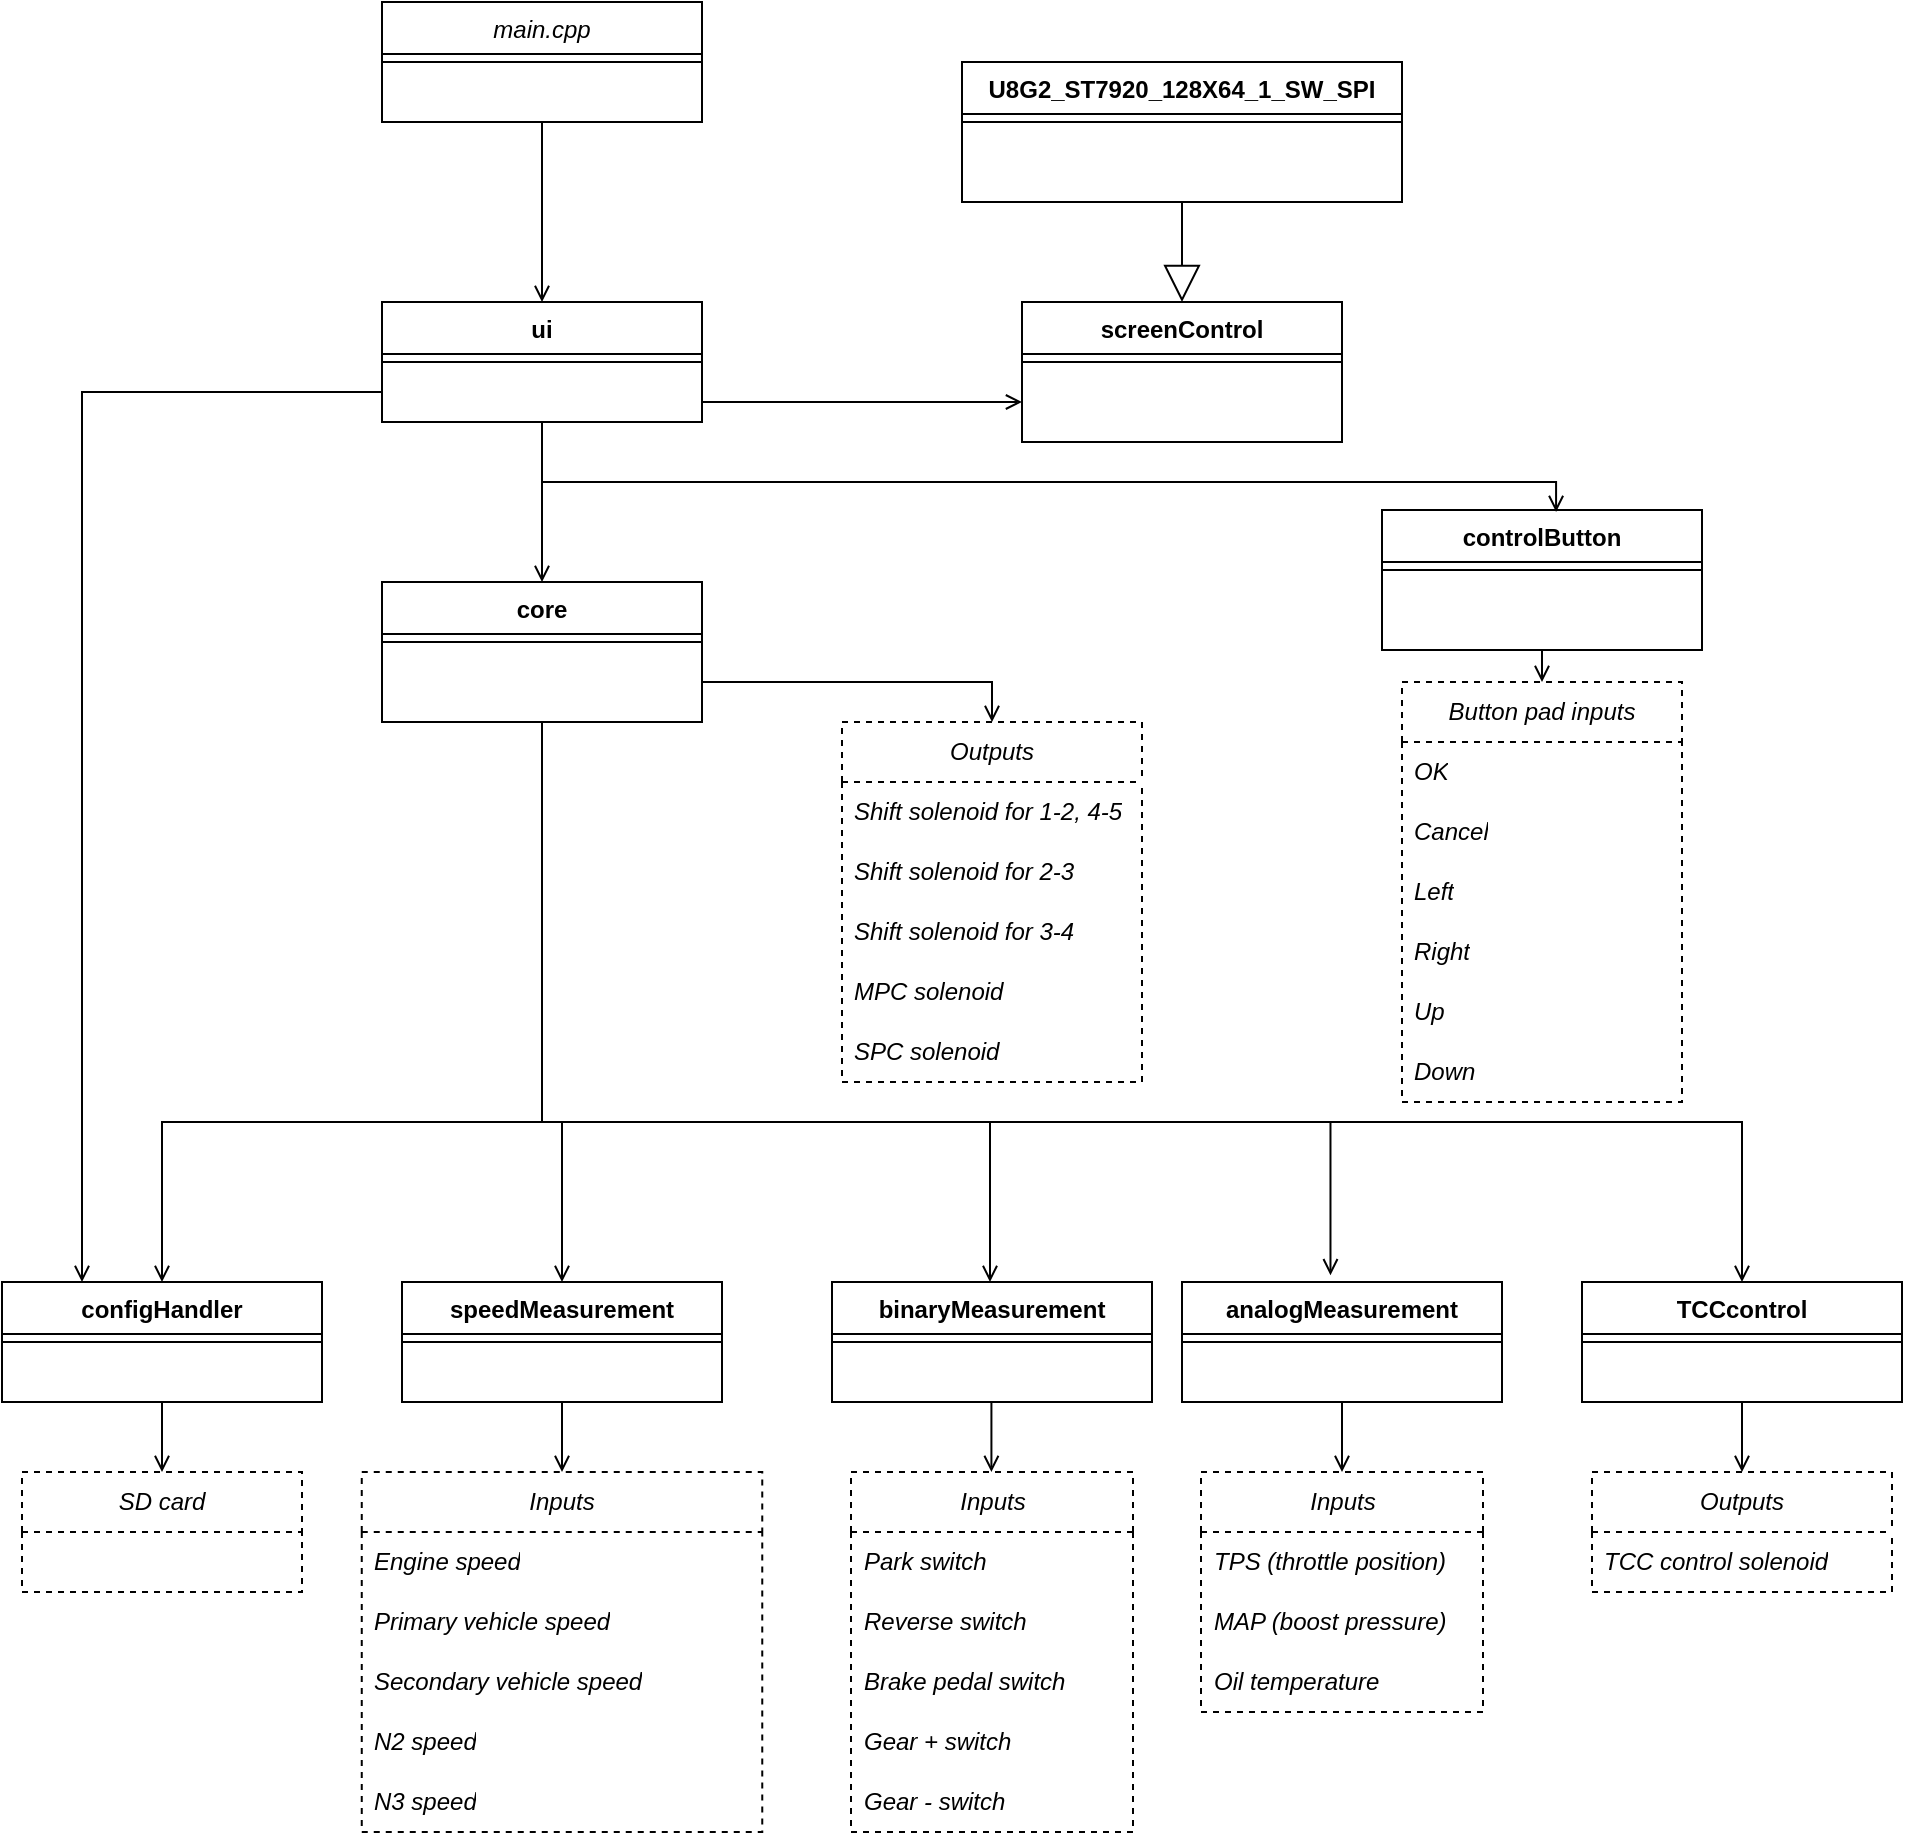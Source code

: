<mxfile version="24.2.2" type="github">
  <diagram id="C5RBs43oDa-KdzZeNtuy" name="Page-1">
    <mxGraphModel dx="1434" dy="1941" grid="1" gridSize="10" guides="1" tooltips="1" connect="1" arrows="1" fold="1" page="1" pageScale="1" pageWidth="827" pageHeight="1169" math="0" shadow="0">
      <root>
        <mxCell id="WIyWlLk6GJQsqaUBKTNV-0" />
        <mxCell id="WIyWlLk6GJQsqaUBKTNV-1" parent="WIyWlLk6GJQsqaUBKTNV-0" />
        <mxCell id="zkfFHV4jXpPFQw0GAbJ--0" value="ui" style="swimlane;fontStyle=1;align=center;verticalAlign=top;childLayout=stackLayout;horizontal=1;startSize=26;horizontalStack=0;resizeParent=1;resizeLast=0;collapsible=1;marginBottom=0;rounded=0;shadow=0;strokeWidth=1;" parent="WIyWlLk6GJQsqaUBKTNV-1" vertex="1">
          <mxGeometry x="300" y="-50" width="160" height="60" as="geometry">
            <mxRectangle x="230" y="140" width="160" height="26" as="alternateBounds" />
          </mxGeometry>
        </mxCell>
        <mxCell id="zkfFHV4jXpPFQw0GAbJ--4" value="" style="line;html=1;strokeWidth=1;align=left;verticalAlign=middle;spacingTop=-1;spacingLeft=3;spacingRight=3;rotatable=0;labelPosition=right;points=[];portConstraint=eastwest;" parent="zkfFHV4jXpPFQw0GAbJ--0" vertex="1">
          <mxGeometry y="26" width="160" height="8" as="geometry" />
        </mxCell>
        <mxCell id="zkfFHV4jXpPFQw0GAbJ--13" value="core" style="swimlane;fontStyle=1;align=center;verticalAlign=top;childLayout=stackLayout;horizontal=1;startSize=26;horizontalStack=0;resizeParent=1;resizeLast=0;collapsible=1;marginBottom=0;rounded=0;shadow=0;strokeWidth=1;" parent="WIyWlLk6GJQsqaUBKTNV-1" vertex="1">
          <mxGeometry x="300" y="90" width="160" height="70" as="geometry">
            <mxRectangle x="340" y="380" width="170" height="26" as="alternateBounds" />
          </mxGeometry>
        </mxCell>
        <mxCell id="zkfFHV4jXpPFQw0GAbJ--15" value="" style="line;html=1;strokeWidth=1;align=left;verticalAlign=middle;spacingTop=-1;spacingLeft=3;spacingRight=3;rotatable=0;labelPosition=right;points=[];portConstraint=eastwest;" parent="zkfFHV4jXpPFQw0GAbJ--13" vertex="1">
          <mxGeometry y="26" width="160" height="8" as="geometry" />
        </mxCell>
        <mxCell id="zkfFHV4jXpPFQw0GAbJ--17" value="speedMeasurement" style="swimlane;fontStyle=1;align=center;verticalAlign=top;childLayout=stackLayout;horizontal=1;startSize=26;horizontalStack=0;resizeParent=1;resizeLast=0;collapsible=1;marginBottom=0;rounded=0;shadow=0;strokeWidth=1;" parent="WIyWlLk6GJQsqaUBKTNV-1" vertex="1">
          <mxGeometry x="310" y="440" width="160" height="60" as="geometry">
            <mxRectangle x="550" y="140" width="160" height="26" as="alternateBounds" />
          </mxGeometry>
        </mxCell>
        <mxCell id="zkfFHV4jXpPFQw0GAbJ--23" value="" style="line;html=1;strokeWidth=1;align=left;verticalAlign=middle;spacingTop=-1;spacingLeft=3;spacingRight=3;rotatable=0;labelPosition=right;points=[];portConstraint=eastwest;" parent="zkfFHV4jXpPFQw0GAbJ--17" vertex="1">
          <mxGeometry y="26" width="160" height="8" as="geometry" />
        </mxCell>
        <mxCell id="zkfFHV4jXpPFQw0GAbJ--26" value="" style="endArrow=open;shadow=0;strokeWidth=1;rounded=0;endFill=1;edgeStyle=elbowEdgeStyle;elbow=vertical;exitX=0.5;exitY=1;exitDx=0;exitDy=0;entryX=0.5;entryY=0;entryDx=0;entryDy=0;" parent="WIyWlLk6GJQsqaUBKTNV-1" source="zkfFHV4jXpPFQw0GAbJ--13" target="zkfFHV4jXpPFQw0GAbJ--17" edge="1">
          <mxGeometry x="0.5" y="41" relative="1" as="geometry">
            <mxPoint x="380" y="192" as="sourcePoint" />
            <mxPoint x="540" y="192" as="targetPoint" />
            <mxPoint x="-40" y="32" as="offset" />
            <Array as="points">
              <mxPoint x="370" y="360" />
            </Array>
          </mxGeometry>
        </mxCell>
        <mxCell id="T86u-MUTqrJpgo4SrlUx-1" value="main.cpp" style="swimlane;fontStyle=2;align=center;verticalAlign=top;childLayout=stackLayout;horizontal=1;startSize=26;horizontalStack=0;resizeParent=1;resizeLast=0;collapsible=1;marginBottom=0;rounded=0;shadow=0;strokeWidth=1;" parent="WIyWlLk6GJQsqaUBKTNV-1" vertex="1">
          <mxGeometry x="300" y="-200" width="160" height="60" as="geometry">
            <mxRectangle x="230" y="140" width="160" height="26" as="alternateBounds" />
          </mxGeometry>
        </mxCell>
        <mxCell id="T86u-MUTqrJpgo4SrlUx-2" value="" style="line;html=1;strokeWidth=1;align=left;verticalAlign=middle;spacingTop=-1;spacingLeft=3;spacingRight=3;rotatable=0;labelPosition=right;points=[];portConstraint=eastwest;" parent="T86u-MUTqrJpgo4SrlUx-1" vertex="1">
          <mxGeometry y="26" width="160" height="8" as="geometry" />
        </mxCell>
        <mxCell id="T86u-MUTqrJpgo4SrlUx-3" value="configHandler" style="swimlane;fontStyle=1;align=center;verticalAlign=top;childLayout=stackLayout;horizontal=1;startSize=26;horizontalStack=0;resizeParent=1;resizeLast=0;collapsible=1;marginBottom=0;rounded=0;shadow=0;strokeWidth=1;" parent="WIyWlLk6GJQsqaUBKTNV-1" vertex="1">
          <mxGeometry x="110" y="440" width="160" height="60" as="geometry">
            <mxRectangle x="550" y="140" width="160" height="26" as="alternateBounds" />
          </mxGeometry>
        </mxCell>
        <mxCell id="T86u-MUTqrJpgo4SrlUx-4" value="" style="line;html=1;strokeWidth=1;align=left;verticalAlign=middle;spacingTop=-1;spacingLeft=3;spacingRight=3;rotatable=0;labelPosition=right;points=[];portConstraint=eastwest;" parent="T86u-MUTqrJpgo4SrlUx-3" vertex="1">
          <mxGeometry y="26" width="160" height="8" as="geometry" />
        </mxCell>
        <mxCell id="T86u-MUTqrJpgo4SrlUx-5" value="analogMeasurement" style="swimlane;fontStyle=1;align=center;verticalAlign=top;childLayout=stackLayout;horizontal=1;startSize=26;horizontalStack=0;resizeParent=1;resizeLast=0;collapsible=1;marginBottom=0;rounded=0;shadow=0;strokeWidth=1;" parent="WIyWlLk6GJQsqaUBKTNV-1" vertex="1">
          <mxGeometry x="700" y="440" width="160" height="60" as="geometry">
            <mxRectangle x="550" y="140" width="160" height="26" as="alternateBounds" />
          </mxGeometry>
        </mxCell>
        <mxCell id="T86u-MUTqrJpgo4SrlUx-6" value="" style="line;html=1;strokeWidth=1;align=left;verticalAlign=middle;spacingTop=-1;spacingLeft=3;spacingRight=3;rotatable=0;labelPosition=right;points=[];portConstraint=eastwest;" parent="T86u-MUTqrJpgo4SrlUx-5" vertex="1">
          <mxGeometry y="26" width="160" height="8" as="geometry" />
        </mxCell>
        <mxCell id="T86u-MUTqrJpgo4SrlUx-7" value="TCCcontrol" style="swimlane;fontStyle=1;align=center;verticalAlign=top;childLayout=stackLayout;horizontal=1;startSize=26;horizontalStack=0;resizeParent=1;resizeLast=0;collapsible=1;marginBottom=0;rounded=0;shadow=0;strokeWidth=1;" parent="WIyWlLk6GJQsqaUBKTNV-1" vertex="1">
          <mxGeometry x="900" y="440" width="160" height="60" as="geometry">
            <mxRectangle x="550" y="140" width="160" height="26" as="alternateBounds" />
          </mxGeometry>
        </mxCell>
        <mxCell id="T86u-MUTqrJpgo4SrlUx-8" value="" style="line;html=1;strokeWidth=1;align=left;verticalAlign=middle;spacingTop=-1;spacingLeft=3;spacingRight=3;rotatable=0;labelPosition=right;points=[];portConstraint=eastwest;" parent="T86u-MUTqrJpgo4SrlUx-7" vertex="1">
          <mxGeometry y="26" width="160" height="8" as="geometry" />
        </mxCell>
        <mxCell id="T86u-MUTqrJpgo4SrlUx-9" value="" style="endArrow=open;shadow=0;strokeWidth=1;rounded=0;endFill=1;edgeStyle=elbowEdgeStyle;elbow=vertical;exitX=0.5;exitY=1;exitDx=0;exitDy=0;entryX=0.464;entryY=-0.056;entryDx=0;entryDy=0;entryPerimeter=0;" parent="WIyWlLk6GJQsqaUBKTNV-1" source="zkfFHV4jXpPFQw0GAbJ--13" target="T86u-MUTqrJpgo4SrlUx-5" edge="1">
          <mxGeometry x="0.5" y="41" relative="1" as="geometry">
            <mxPoint x="390" y="220" as="sourcePoint" />
            <mxPoint x="250" y="320" as="targetPoint" />
            <mxPoint x="-40" y="32" as="offset" />
            <Array as="points">
              <mxPoint x="440" y="360" />
            </Array>
          </mxGeometry>
        </mxCell>
        <mxCell id="T86u-MUTqrJpgo4SrlUx-10" value="" style="endArrow=open;shadow=0;strokeWidth=1;rounded=0;endFill=1;edgeStyle=elbowEdgeStyle;elbow=vertical;exitX=0.5;exitY=1;exitDx=0;exitDy=0;entryX=0.5;entryY=0;entryDx=0;entryDy=0;" parent="WIyWlLk6GJQsqaUBKTNV-1" source="zkfFHV4jXpPFQw0GAbJ--13" target="T86u-MUTqrJpgo4SrlUx-7" edge="1">
          <mxGeometry x="0.5" y="41" relative="1" as="geometry">
            <mxPoint x="630" y="200" as="sourcePoint" />
            <mxPoint x="658" y="297" as="targetPoint" />
            <mxPoint x="-40" y="32" as="offset" />
            <Array as="points">
              <mxPoint x="530" y="360" />
            </Array>
          </mxGeometry>
        </mxCell>
        <mxCell id="T86u-MUTqrJpgo4SrlUx-13" value="" style="endArrow=open;shadow=0;strokeWidth=1;rounded=0;endFill=1;edgeStyle=elbowEdgeStyle;elbow=vertical;exitX=0.5;exitY=1;exitDx=0;exitDy=0;entryX=0.5;entryY=0;entryDx=0;entryDy=0;" parent="WIyWlLk6GJQsqaUBKTNV-1" source="zkfFHV4jXpPFQw0GAbJ--13" target="T86u-MUTqrJpgo4SrlUx-3" edge="1">
          <mxGeometry x="0.5" y="41" relative="1" as="geometry">
            <mxPoint x="200" y="210" as="sourcePoint" />
            <mxPoint x="150" y="310" as="targetPoint" />
            <mxPoint x="-40" y="32" as="offset" />
            <Array as="points">
              <mxPoint x="270" y="360" />
            </Array>
          </mxGeometry>
        </mxCell>
        <mxCell id="T86u-MUTqrJpgo4SrlUx-14" value="" style="endArrow=open;shadow=0;strokeWidth=1;rounded=0;endFill=1;edgeStyle=elbowEdgeStyle;elbow=vertical;exitX=0;exitY=0.75;exitDx=0;exitDy=0;entryX=0.25;entryY=0;entryDx=0;entryDy=0;" parent="WIyWlLk6GJQsqaUBKTNV-1" source="zkfFHV4jXpPFQw0GAbJ--0" target="T86u-MUTqrJpgo4SrlUx-3" edge="1">
          <mxGeometry x="0.5" y="41" relative="1" as="geometry">
            <mxPoint x="310" y="-10" as="sourcePoint" />
            <mxPoint x="150" y="310" as="targetPoint" />
            <mxPoint x="-40" y="32" as="offset" />
            <Array as="points">
              <mxPoint x="200" y="-5" />
            </Array>
          </mxGeometry>
        </mxCell>
        <mxCell id="T86u-MUTqrJpgo4SrlUx-15" value="controlButton" style="swimlane;fontStyle=1;align=center;verticalAlign=top;childLayout=stackLayout;horizontal=1;startSize=26;horizontalStack=0;resizeParent=1;resizeLast=0;collapsible=1;marginBottom=0;rounded=0;shadow=0;strokeWidth=1;" parent="WIyWlLk6GJQsqaUBKTNV-1" vertex="1">
          <mxGeometry x="800" y="54" width="160" height="70" as="geometry">
            <mxRectangle x="340" y="380" width="170" height="26" as="alternateBounds" />
          </mxGeometry>
        </mxCell>
        <mxCell id="T86u-MUTqrJpgo4SrlUx-16" value="" style="line;html=1;strokeWidth=1;align=left;verticalAlign=middle;spacingTop=-1;spacingLeft=3;spacingRight=3;rotatable=0;labelPosition=right;points=[];portConstraint=eastwest;" parent="T86u-MUTqrJpgo4SrlUx-15" vertex="1">
          <mxGeometry y="26" width="160" height="8" as="geometry" />
        </mxCell>
        <mxCell id="T86u-MUTqrJpgo4SrlUx-17" value="screenControl" style="swimlane;fontStyle=1;align=center;verticalAlign=top;childLayout=stackLayout;horizontal=1;startSize=26;horizontalStack=0;resizeParent=1;resizeLast=0;collapsible=1;marginBottom=0;rounded=0;shadow=0;strokeWidth=1;" parent="WIyWlLk6GJQsqaUBKTNV-1" vertex="1">
          <mxGeometry x="620" y="-50" width="160" height="70" as="geometry">
            <mxRectangle x="340" y="380" width="170" height="26" as="alternateBounds" />
          </mxGeometry>
        </mxCell>
        <mxCell id="T86u-MUTqrJpgo4SrlUx-18" value="" style="line;html=1;strokeWidth=1;align=left;verticalAlign=middle;spacingTop=-1;spacingLeft=3;spacingRight=3;rotatable=0;labelPosition=right;points=[];portConstraint=eastwest;" parent="T86u-MUTqrJpgo4SrlUx-17" vertex="1">
          <mxGeometry y="26" width="160" height="8" as="geometry" />
        </mxCell>
        <mxCell id="T86u-MUTqrJpgo4SrlUx-19" value="" style="endArrow=open;shadow=0;strokeWidth=1;rounded=0;endFill=1;edgeStyle=elbowEdgeStyle;elbow=vertical;exitX=0.5;exitY=1;exitDx=0;exitDy=0;entryX=0.544;entryY=0.014;entryDx=0;entryDy=0;entryPerimeter=0;" parent="WIyWlLk6GJQsqaUBKTNV-1" source="zkfFHV4jXpPFQw0GAbJ--0" target="T86u-MUTqrJpgo4SrlUx-15" edge="1">
          <mxGeometry x="0.5" y="41" relative="1" as="geometry">
            <mxPoint x="310" y="-25" as="sourcePoint" />
            <mxPoint x="120" y="320" as="targetPoint" />
            <mxPoint x="-40" y="32" as="offset" />
            <Array as="points">
              <mxPoint x="630" y="40" />
            </Array>
          </mxGeometry>
        </mxCell>
        <mxCell id="T86u-MUTqrJpgo4SrlUx-20" value="" style="endArrow=open;shadow=0;strokeWidth=1;rounded=0;endFill=1;edgeStyle=elbowEdgeStyle;elbow=vertical;exitX=0.5;exitY=1;exitDx=0;exitDy=0;entryX=0.5;entryY=0;entryDx=0;entryDy=0;" parent="WIyWlLk6GJQsqaUBKTNV-1" source="zkfFHV4jXpPFQw0GAbJ--0" target="zkfFHV4jXpPFQw0GAbJ--13" edge="1">
          <mxGeometry x="0.5" y="41" relative="1" as="geometry">
            <mxPoint x="390" y="-10" as="sourcePoint" />
            <mxPoint x="607" y="71" as="targetPoint" />
            <mxPoint x="-40" y="32" as="offset" />
            <Array as="points">
              <mxPoint x="410" y="20" />
            </Array>
          </mxGeometry>
        </mxCell>
        <mxCell id="T86u-MUTqrJpgo4SrlUx-21" value="" style="endArrow=open;shadow=0;strokeWidth=1;rounded=0;endFill=1;edgeStyle=elbowEdgeStyle;elbow=vertical;exitX=1;exitY=0.5;exitDx=0;exitDy=0;" parent="WIyWlLk6GJQsqaUBKTNV-1" source="zkfFHV4jXpPFQw0GAbJ--0" edge="1">
          <mxGeometry x="0.5" y="41" relative="1" as="geometry">
            <mxPoint x="390" y="20" as="sourcePoint" />
            <mxPoint x="620" as="targetPoint" />
            <mxPoint x="-40" y="32" as="offset" />
            <Array as="points">
              <mxPoint x="540" />
            </Array>
          </mxGeometry>
        </mxCell>
        <mxCell id="T86u-MUTqrJpgo4SrlUx-23" value="U8G2_ST7920_128X64_1_SW_SPI" style="swimlane;fontStyle=1;align=center;verticalAlign=top;childLayout=stackLayout;horizontal=1;startSize=26;horizontalStack=0;resizeParent=1;resizeLast=0;collapsible=1;marginBottom=0;rounded=0;shadow=0;strokeWidth=1;" parent="WIyWlLk6GJQsqaUBKTNV-1" vertex="1">
          <mxGeometry x="590" y="-170" width="220" height="70" as="geometry">
            <mxRectangle x="340" y="380" width="170" height="26" as="alternateBounds" />
          </mxGeometry>
        </mxCell>
        <mxCell id="T86u-MUTqrJpgo4SrlUx-24" value="" style="line;html=1;strokeWidth=1;align=left;verticalAlign=middle;spacingTop=-1;spacingLeft=3;spacingRight=3;rotatable=0;labelPosition=right;points=[];portConstraint=eastwest;" parent="T86u-MUTqrJpgo4SrlUx-23" vertex="1">
          <mxGeometry y="26" width="220" height="8" as="geometry" />
        </mxCell>
        <mxCell id="T86u-MUTqrJpgo4SrlUx-29" value="" style="endArrow=open;shadow=0;strokeWidth=1;rounded=0;endFill=1;edgeStyle=elbowEdgeStyle;elbow=vertical;exitX=0.5;exitY=1;exitDx=0;exitDy=0;" parent="WIyWlLk6GJQsqaUBKTNV-1" source="T86u-MUTqrJpgo4SrlUx-1" edge="1">
          <mxGeometry x="0.5" y="41" relative="1" as="geometry">
            <mxPoint x="379.58" y="-130" as="sourcePoint" />
            <mxPoint x="380" y="-50" as="targetPoint" />
            <mxPoint x="-40" y="32" as="offset" />
            <Array as="points">
              <mxPoint x="409.58" y="-120" />
            </Array>
          </mxGeometry>
        </mxCell>
        <mxCell id="T86u-MUTqrJpgo4SrlUx-37" value="" style="endArrow=block;endSize=16;endFill=0;html=1;rounded=0;entryX=0.5;entryY=0;entryDx=0;entryDy=0;exitX=0.5;exitY=1;exitDx=0;exitDy=0;" parent="WIyWlLk6GJQsqaUBKTNV-1" source="T86u-MUTqrJpgo4SrlUx-23" target="T86u-MUTqrJpgo4SrlUx-17" edge="1">
          <mxGeometry width="160" relative="1" as="geometry">
            <mxPoint x="630" y="-90" as="sourcePoint" />
            <mxPoint x="700" y="-90" as="targetPoint" />
          </mxGeometry>
        </mxCell>
        <mxCell id="T86u-MUTqrJpgo4SrlUx-45" value="&lt;i&gt;Outputs&lt;/i&gt;" style="swimlane;fontStyle=0;childLayout=stackLayout;horizontal=1;startSize=30;horizontalStack=0;resizeParent=1;resizeParentMax=0;resizeLast=0;collapsible=1;marginBottom=0;whiteSpace=wrap;html=1;dashed=1;" parent="WIyWlLk6GJQsqaUBKTNV-1" vertex="1">
          <mxGeometry x="530" y="160" width="150" height="180" as="geometry" />
        </mxCell>
        <mxCell id="T86u-MUTqrJpgo4SrlUx-68" value="&lt;i&gt;Shift solenoid for 1-2, 4-5&lt;/i&gt;" style="text;strokeColor=none;fillColor=none;align=left;verticalAlign=middle;spacingLeft=4;spacingRight=4;overflow=hidden;points=[[0,0.5],[1,0.5]];portConstraint=eastwest;rotatable=0;whiteSpace=wrap;html=1;" parent="T86u-MUTqrJpgo4SrlUx-45" vertex="1">
          <mxGeometry y="30" width="150" height="30" as="geometry" />
        </mxCell>
        <mxCell id="T86u-MUTqrJpgo4SrlUx-69" value="&lt;i&gt;Shift solenoid for 2-3&lt;/i&gt;" style="text;strokeColor=none;fillColor=none;align=left;verticalAlign=middle;spacingLeft=4;spacingRight=4;overflow=hidden;points=[[0,0.5],[1,0.5]];portConstraint=eastwest;rotatable=0;whiteSpace=wrap;html=1;" parent="T86u-MUTqrJpgo4SrlUx-45" vertex="1">
          <mxGeometry y="60" width="150" height="30" as="geometry" />
        </mxCell>
        <mxCell id="T86u-MUTqrJpgo4SrlUx-46" value="&lt;i&gt;Shift solenoid for 3-4&lt;/i&gt;" style="text;strokeColor=none;fillColor=none;align=left;verticalAlign=middle;spacingLeft=4;spacingRight=4;overflow=hidden;points=[[0,0.5],[1,0.5]];portConstraint=eastwest;rotatable=0;whiteSpace=wrap;html=1;" parent="T86u-MUTqrJpgo4SrlUx-45" vertex="1">
          <mxGeometry y="90" width="150" height="30" as="geometry" />
        </mxCell>
        <mxCell id="T86u-MUTqrJpgo4SrlUx-50" value="&lt;i&gt;MPC solenoid&lt;/i&gt;" style="text;strokeColor=none;fillColor=none;align=left;verticalAlign=middle;spacingLeft=4;spacingRight=4;overflow=hidden;points=[[0,0.5],[1,0.5]];portConstraint=eastwest;rotatable=0;whiteSpace=wrap;html=1;" parent="T86u-MUTqrJpgo4SrlUx-45" vertex="1">
          <mxGeometry y="120" width="150" height="30" as="geometry" />
        </mxCell>
        <mxCell id="T86u-MUTqrJpgo4SrlUx-47" value="&lt;i&gt;SPC solenoid&lt;/i&gt;" style="text;strokeColor=none;fillColor=none;align=left;verticalAlign=middle;spacingLeft=4;spacingRight=4;overflow=hidden;points=[[0,0.5],[1,0.5]];portConstraint=eastwest;rotatable=0;whiteSpace=wrap;html=1;" parent="T86u-MUTqrJpgo4SrlUx-45" vertex="1">
          <mxGeometry y="150" width="150" height="30" as="geometry" />
        </mxCell>
        <mxCell id="T86u-MUTqrJpgo4SrlUx-51" value="" style="endArrow=open;shadow=0;strokeWidth=1;rounded=0;endFill=1;edgeStyle=elbowEdgeStyle;elbow=vertical;entryX=0.5;entryY=0;entryDx=0;entryDy=0;exitX=1;exitY=0.5;exitDx=0;exitDy=0;" parent="WIyWlLk6GJQsqaUBKTNV-1" source="zkfFHV4jXpPFQw0GAbJ--13" target="T86u-MUTqrJpgo4SrlUx-45" edge="1">
          <mxGeometry x="0.5" y="41" relative="1" as="geometry">
            <mxPoint x="470" y="160" as="sourcePoint" />
            <mxPoint x="697" y="200" as="targetPoint" />
            <mxPoint x="-40" y="32" as="offset" />
            <Array as="points">
              <mxPoint x="600" y="140" />
            </Array>
          </mxGeometry>
        </mxCell>
        <mxCell id="T86u-MUTqrJpgo4SrlUx-53" value="&lt;i&gt;SD card&lt;/i&gt;" style="swimlane;fontStyle=0;childLayout=stackLayout;horizontal=1;startSize=30;horizontalStack=0;resizeParent=1;resizeParentMax=0;resizeLast=0;collapsible=1;marginBottom=0;whiteSpace=wrap;html=1;dashed=1;" parent="WIyWlLk6GJQsqaUBKTNV-1" vertex="1">
          <mxGeometry x="120" y="535" width="140" height="60" as="geometry" />
        </mxCell>
        <mxCell id="T86u-MUTqrJpgo4SrlUx-58" value="" style="endArrow=open;shadow=0;strokeWidth=1;rounded=0;endFill=1;edgeStyle=elbowEdgeStyle;elbow=vertical;exitX=0.5;exitY=1;exitDx=0;exitDy=0;entryX=0.5;entryY=0;entryDx=0;entryDy=0;" parent="WIyWlLk6GJQsqaUBKTNV-1" source="T86u-MUTqrJpgo4SrlUx-7" target="T86u-MUTqrJpgo4SrlUx-78" edge="1">
          <mxGeometry x="0.5" y="41" relative="1" as="geometry">
            <mxPoint x="370" y="240" as="sourcePoint" />
            <mxPoint x="970" y="490" as="targetPoint" />
            <mxPoint x="-40" y="32" as="offset" />
            <Array as="points">
              <mxPoint x="980" y="520" />
              <mxPoint x="880" y="180" />
            </Array>
          </mxGeometry>
        </mxCell>
        <mxCell id="T86u-MUTqrJpgo4SrlUx-59" value="&lt;i&gt;Button pad inputs&lt;/i&gt;" style="swimlane;fontStyle=0;childLayout=stackLayout;horizontal=1;startSize=30;horizontalStack=0;resizeParent=1;resizeParentMax=0;resizeLast=0;collapsible=1;marginBottom=0;whiteSpace=wrap;html=1;dashed=1;" parent="WIyWlLk6GJQsqaUBKTNV-1" vertex="1">
          <mxGeometry x="810" y="140" width="140" height="210" as="geometry" />
        </mxCell>
        <mxCell id="T86u-MUTqrJpgo4SrlUx-60" value="&lt;i&gt;OK&lt;/i&gt;" style="text;strokeColor=none;fillColor=none;align=left;verticalAlign=middle;spacingLeft=4;spacingRight=4;overflow=hidden;points=[[0,0.5],[1,0.5]];portConstraint=eastwest;rotatable=0;whiteSpace=wrap;html=1;" parent="T86u-MUTqrJpgo4SrlUx-59" vertex="1">
          <mxGeometry y="30" width="140" height="30" as="geometry" />
        </mxCell>
        <mxCell id="T86u-MUTqrJpgo4SrlUx-61" value="&lt;i&gt;Cancel&lt;/i&gt;" style="text;strokeColor=none;fillColor=none;align=left;verticalAlign=middle;spacingLeft=4;spacingRight=4;overflow=hidden;points=[[0,0.5],[1,0.5]];portConstraint=eastwest;rotatable=0;whiteSpace=wrap;html=1;" parent="T86u-MUTqrJpgo4SrlUx-59" vertex="1">
          <mxGeometry y="60" width="140" height="30" as="geometry" />
        </mxCell>
        <mxCell id="T86u-MUTqrJpgo4SrlUx-62" value="&lt;i&gt;Left&lt;/i&gt;" style="text;strokeColor=none;fillColor=none;align=left;verticalAlign=middle;spacingLeft=4;spacingRight=4;overflow=hidden;points=[[0,0.5],[1,0.5]];portConstraint=eastwest;rotatable=0;whiteSpace=wrap;html=1;" parent="T86u-MUTqrJpgo4SrlUx-59" vertex="1">
          <mxGeometry y="90" width="140" height="30" as="geometry" />
        </mxCell>
        <mxCell id="T86u-MUTqrJpgo4SrlUx-63" value="&lt;i&gt;Right&lt;/i&gt;" style="text;strokeColor=none;fillColor=none;align=left;verticalAlign=middle;spacingLeft=4;spacingRight=4;overflow=hidden;points=[[0,0.5],[1,0.5]];portConstraint=eastwest;rotatable=0;whiteSpace=wrap;html=1;" parent="T86u-MUTqrJpgo4SrlUx-59" vertex="1">
          <mxGeometry y="120" width="140" height="30" as="geometry" />
        </mxCell>
        <mxCell id="T86u-MUTqrJpgo4SrlUx-65" value="&lt;i&gt;Up&lt;/i&gt;" style="text;strokeColor=none;fillColor=none;align=left;verticalAlign=middle;spacingLeft=4;spacingRight=4;overflow=hidden;points=[[0,0.5],[1,0.5]];portConstraint=eastwest;rotatable=0;whiteSpace=wrap;html=1;" parent="T86u-MUTqrJpgo4SrlUx-59" vertex="1">
          <mxGeometry y="150" width="140" height="30" as="geometry" />
        </mxCell>
        <mxCell id="T86u-MUTqrJpgo4SrlUx-64" value="&lt;i&gt;Down&lt;/i&gt;" style="text;strokeColor=none;fillColor=none;align=left;verticalAlign=middle;spacingLeft=4;spacingRight=4;overflow=hidden;points=[[0,0.5],[1,0.5]];portConstraint=eastwest;rotatable=0;whiteSpace=wrap;html=1;" parent="T86u-MUTqrJpgo4SrlUx-59" vertex="1">
          <mxGeometry y="180" width="140" height="30" as="geometry" />
        </mxCell>
        <mxCell id="T86u-MUTqrJpgo4SrlUx-66" value="" style="endArrow=open;shadow=0;strokeWidth=1;rounded=0;endFill=1;edgeStyle=elbowEdgeStyle;elbow=vertical;exitX=0.5;exitY=1;exitDx=0;exitDy=0;entryX=0.5;entryY=0;entryDx=0;entryDy=0;" parent="WIyWlLk6GJQsqaUBKTNV-1" source="T86u-MUTqrJpgo4SrlUx-15" target="T86u-MUTqrJpgo4SrlUx-59" edge="1">
          <mxGeometry x="0.5" y="41" relative="1" as="geometry">
            <mxPoint x="390" y="-10" as="sourcePoint" />
            <mxPoint x="1117" y="41" as="targetPoint" />
            <mxPoint x="-40" y="32" as="offset" />
            <Array as="points" />
          </mxGeometry>
        </mxCell>
        <mxCell id="T86u-MUTqrJpgo4SrlUx-70" value="" style="endArrow=open;shadow=0;strokeWidth=1;rounded=0;endFill=1;edgeStyle=elbowEdgeStyle;elbow=vertical;exitX=0.5;exitY=1;exitDx=0;exitDy=0;entryX=0.5;entryY=0;entryDx=0;entryDy=0;entryPerimeter=0;" parent="WIyWlLk6GJQsqaUBKTNV-1" source="T86u-MUTqrJpgo4SrlUx-3" target="T86u-MUTqrJpgo4SrlUx-53" edge="1">
          <mxGeometry x="0.5" y="41" relative="1" as="geometry">
            <mxPoint x="60" y="474" as="sourcePoint" />
            <mxPoint x="155" y="554" as="targetPoint" />
            <mxPoint x="-40" y="32" as="offset" />
            <Array as="points">
              <mxPoint x="160" y="520" />
              <mxPoint x="170" y="184" />
            </Array>
          </mxGeometry>
        </mxCell>
        <mxCell id="T86u-MUTqrJpgo4SrlUx-71" value="&lt;i&gt;Inputs&lt;/i&gt;" style="swimlane;fontStyle=0;childLayout=stackLayout;horizontal=1;startSize=30;horizontalStack=0;resizeParent=1;resizeParentMax=0;resizeLast=0;collapsible=1;marginBottom=0;whiteSpace=wrap;html=1;dashed=1;" parent="WIyWlLk6GJQsqaUBKTNV-1" vertex="1">
          <mxGeometry x="709.5" y="535" width="141" height="120" as="geometry" />
        </mxCell>
        <mxCell id="T86u-MUTqrJpgo4SrlUx-72" value="&lt;i&gt;TPS (throttle position)&lt;/i&gt;" style="text;strokeColor=none;fillColor=none;align=left;verticalAlign=middle;spacingLeft=4;spacingRight=4;overflow=hidden;points=[[0,0.5],[1,0.5]];portConstraint=eastwest;rotatable=0;whiteSpace=wrap;html=1;" parent="T86u-MUTqrJpgo4SrlUx-71" vertex="1">
          <mxGeometry y="30" width="141" height="30" as="geometry" />
        </mxCell>
        <mxCell id="T86u-MUTqrJpgo4SrlUx-73" value="&lt;i&gt;MAP (boost pressure)&lt;/i&gt;" style="text;strokeColor=none;fillColor=none;align=left;verticalAlign=middle;spacingLeft=4;spacingRight=4;overflow=hidden;points=[[0,0.5],[1,0.5]];portConstraint=eastwest;rotatable=0;whiteSpace=wrap;html=1;" parent="T86u-MUTqrJpgo4SrlUx-71" vertex="1">
          <mxGeometry y="60" width="141" height="30" as="geometry" />
        </mxCell>
        <mxCell id="T86u-MUTqrJpgo4SrlUx-96" value="&lt;i&gt;Oil temperature&lt;/i&gt;" style="text;strokeColor=none;fillColor=none;align=left;verticalAlign=middle;spacingLeft=4;spacingRight=4;overflow=hidden;points=[[0,0.5],[1,0.5]];portConstraint=eastwest;rotatable=0;whiteSpace=wrap;html=1;" parent="T86u-MUTqrJpgo4SrlUx-71" vertex="1">
          <mxGeometry y="90" width="141" height="30" as="geometry" />
        </mxCell>
        <mxCell id="T86u-MUTqrJpgo4SrlUx-78" value="&lt;i&gt;Outputs&lt;/i&gt;" style="swimlane;fontStyle=0;childLayout=stackLayout;horizontal=1;startSize=30;horizontalStack=0;resizeParent=1;resizeParentMax=0;resizeLast=0;collapsible=1;marginBottom=0;whiteSpace=wrap;html=1;dashed=1;" parent="WIyWlLk6GJQsqaUBKTNV-1" vertex="1">
          <mxGeometry x="905" y="535" width="150" height="60" as="geometry" />
        </mxCell>
        <mxCell id="T86u-MUTqrJpgo4SrlUx-84" value="&lt;i&gt;TCC control solenoid&lt;/i&gt;" style="text;strokeColor=none;fillColor=none;align=left;verticalAlign=middle;spacingLeft=4;spacingRight=4;overflow=hidden;points=[[0,0.5],[1,0.5]];portConstraint=eastwest;rotatable=0;whiteSpace=wrap;html=1;" parent="T86u-MUTqrJpgo4SrlUx-78" vertex="1">
          <mxGeometry y="30" width="150" height="30" as="geometry" />
        </mxCell>
        <mxCell id="T86u-MUTqrJpgo4SrlUx-85" value="" style="endArrow=open;shadow=0;strokeWidth=1;rounded=0;endFill=1;edgeStyle=elbowEdgeStyle;elbow=vertical;exitX=0.5;exitY=1;exitDx=0;exitDy=0;entryX=0.5;entryY=0;entryDx=0;entryDy=0;" parent="WIyWlLk6GJQsqaUBKTNV-1" source="T86u-MUTqrJpgo4SrlUx-5" target="T86u-MUTqrJpgo4SrlUx-71" edge="1">
          <mxGeometry x="0.5" y="41" relative="1" as="geometry">
            <mxPoint x="773.5" y="510" as="sourcePoint" />
            <mxPoint x="828.5" y="600" as="targetPoint" />
            <mxPoint x="-40" y="32" as="offset" />
            <Array as="points">
              <mxPoint x="780" y="520" />
              <mxPoint x="883.5" y="220" />
            </Array>
          </mxGeometry>
        </mxCell>
        <mxCell id="T86u-MUTqrJpgo4SrlUx-86" value="&lt;i&gt;Inputs&lt;/i&gt;" style="swimlane;fontStyle=0;childLayout=stackLayout;horizontal=1;startSize=30;horizontalStack=0;resizeParent=1;resizeParentMax=0;resizeLast=0;collapsible=1;marginBottom=0;whiteSpace=wrap;html=1;dashed=1;" parent="WIyWlLk6GJQsqaUBKTNV-1" vertex="1">
          <mxGeometry x="289.88" y="535" width="200.25" height="180" as="geometry" />
        </mxCell>
        <mxCell id="T86u-MUTqrJpgo4SrlUx-87" value="&lt;i&gt;Engine speed&lt;/i&gt;" style="text;strokeColor=none;fillColor=none;align=left;verticalAlign=middle;spacingLeft=4;spacingRight=4;overflow=hidden;points=[[0,0.5],[1,0.5]];portConstraint=eastwest;rotatable=0;whiteSpace=wrap;html=1;" parent="T86u-MUTqrJpgo4SrlUx-86" vertex="1">
          <mxGeometry y="30" width="200.25" height="30" as="geometry" />
        </mxCell>
        <mxCell id="T86u-MUTqrJpgo4SrlUx-88" value="&lt;i&gt;Primary vehicle speed&lt;/i&gt;" style="text;strokeColor=none;fillColor=none;align=left;verticalAlign=middle;spacingLeft=4;spacingRight=4;overflow=hidden;points=[[0,0.5],[1,0.5]];portConstraint=eastwest;rotatable=0;whiteSpace=wrap;html=1;" parent="T86u-MUTqrJpgo4SrlUx-86" vertex="1">
          <mxGeometry y="60" width="200.25" height="30" as="geometry" />
        </mxCell>
        <mxCell id="T86u-MUTqrJpgo4SrlUx-92" value="&lt;i&gt;Secondary vehicle speed&lt;/i&gt;" style="text;strokeColor=none;fillColor=none;align=left;verticalAlign=middle;spacingLeft=4;spacingRight=4;overflow=hidden;points=[[0,0.5],[1,0.5]];portConstraint=eastwest;rotatable=0;whiteSpace=wrap;html=1;" parent="T86u-MUTqrJpgo4SrlUx-86" vertex="1">
          <mxGeometry y="90" width="200.25" height="30" as="geometry" />
        </mxCell>
        <mxCell id="T86u-MUTqrJpgo4SrlUx-91" value="&lt;i&gt;N2 speed&lt;/i&gt;" style="text;strokeColor=none;fillColor=none;align=left;verticalAlign=middle;spacingLeft=4;spacingRight=4;overflow=hidden;points=[[0,0.5],[1,0.5]];portConstraint=eastwest;rotatable=0;whiteSpace=wrap;html=1;" parent="T86u-MUTqrJpgo4SrlUx-86" vertex="1">
          <mxGeometry y="120" width="200.25" height="30" as="geometry" />
        </mxCell>
        <mxCell id="T86u-MUTqrJpgo4SrlUx-93" value="&lt;i&gt;N3 speed&lt;/i&gt;" style="text;strokeColor=none;fillColor=none;align=left;verticalAlign=middle;spacingLeft=4;spacingRight=4;overflow=hidden;points=[[0,0.5],[1,0.5]];portConstraint=eastwest;rotatable=0;whiteSpace=wrap;html=1;" parent="T86u-MUTqrJpgo4SrlUx-86" vertex="1">
          <mxGeometry y="150" width="200.25" height="30" as="geometry" />
        </mxCell>
        <mxCell id="T86u-MUTqrJpgo4SrlUx-90" value="" style="endArrow=open;shadow=0;strokeWidth=1;rounded=0;endFill=1;edgeStyle=elbowEdgeStyle;elbow=vertical;exitX=0.5;exitY=1;exitDx=0;exitDy=0;entryX=0.5;entryY=0;entryDx=0;entryDy=0;" parent="WIyWlLk6GJQsqaUBKTNV-1" source="zkfFHV4jXpPFQw0GAbJ--17" target="T86u-MUTqrJpgo4SrlUx-86" edge="1">
          <mxGeometry x="0.5" y="41" relative="1" as="geometry">
            <mxPoint x="664.25" y="510" as="sourcePoint" />
            <mxPoint x="480.25" y="640" as="targetPoint" />
            <mxPoint x="-40" y="32" as="offset" />
            <Array as="points">
              <mxPoint x="460.25" y="510" />
            </Array>
          </mxGeometry>
        </mxCell>
        <mxCell id="gHcHxbhCQolDJz6yNUEJ-0" value="binaryMeasurement" style="swimlane;fontStyle=1;align=center;verticalAlign=top;childLayout=stackLayout;horizontal=1;startSize=26;horizontalStack=0;resizeParent=1;resizeLast=0;collapsible=1;marginBottom=0;rounded=0;shadow=0;strokeWidth=1;" vertex="1" parent="WIyWlLk6GJQsqaUBKTNV-1">
          <mxGeometry x="525" y="440" width="160" height="60" as="geometry">
            <mxRectangle x="550" y="140" width="160" height="26" as="alternateBounds" />
          </mxGeometry>
        </mxCell>
        <mxCell id="gHcHxbhCQolDJz6yNUEJ-1" value="" style="line;html=1;strokeWidth=1;align=left;verticalAlign=middle;spacingTop=-1;spacingLeft=3;spacingRight=3;rotatable=0;labelPosition=right;points=[];portConstraint=eastwest;" vertex="1" parent="gHcHxbhCQolDJz6yNUEJ-0">
          <mxGeometry y="26" width="160" height="8" as="geometry" />
        </mxCell>
        <mxCell id="gHcHxbhCQolDJz6yNUEJ-3" value="" style="endArrow=open;shadow=0;strokeWidth=1;rounded=0;endFill=1;edgeStyle=elbowEdgeStyle;elbow=vertical;exitX=0.5;exitY=1;exitDx=0;exitDy=0;entryX=0.464;entryY=-0.056;entryDx=0;entryDy=0;entryPerimeter=0;" edge="1" parent="WIyWlLk6GJQsqaUBKTNV-1" source="zkfFHV4jXpPFQw0GAbJ--13">
          <mxGeometry x="0.5" y="41" relative="1" as="geometry">
            <mxPoint x="210" y="163" as="sourcePoint" />
            <mxPoint x="604" y="440" as="targetPoint" />
            <mxPoint x="-40" y="32" as="offset" />
            <Array as="points">
              <mxPoint x="490" y="360" />
            </Array>
          </mxGeometry>
        </mxCell>
        <mxCell id="gHcHxbhCQolDJz6yNUEJ-4" value="&lt;i&gt;Inputs&lt;/i&gt;" style="swimlane;fontStyle=0;childLayout=stackLayout;horizontal=1;startSize=30;horizontalStack=0;resizeParent=1;resizeParentMax=0;resizeLast=0;collapsible=1;marginBottom=0;whiteSpace=wrap;html=1;dashed=1;" vertex="1" parent="WIyWlLk6GJQsqaUBKTNV-1">
          <mxGeometry x="534.5" y="535" width="141" height="180" as="geometry" />
        </mxCell>
        <mxCell id="gHcHxbhCQolDJz6yNUEJ-5" value="&lt;i&gt;Park switch&lt;/i&gt;" style="text;strokeColor=none;fillColor=none;align=left;verticalAlign=middle;spacingLeft=4;spacingRight=4;overflow=hidden;points=[[0,0.5],[1,0.5]];portConstraint=eastwest;rotatable=0;whiteSpace=wrap;html=1;" vertex="1" parent="gHcHxbhCQolDJz6yNUEJ-4">
          <mxGeometry y="30" width="141" height="30" as="geometry" />
        </mxCell>
        <mxCell id="gHcHxbhCQolDJz6yNUEJ-6" value="&lt;i&gt;Reverse switch&lt;/i&gt;" style="text;strokeColor=none;fillColor=none;align=left;verticalAlign=middle;spacingLeft=4;spacingRight=4;overflow=hidden;points=[[0,0.5],[1,0.5]];portConstraint=eastwest;rotatable=0;whiteSpace=wrap;html=1;" vertex="1" parent="gHcHxbhCQolDJz6yNUEJ-4">
          <mxGeometry y="60" width="141" height="30" as="geometry" />
        </mxCell>
        <mxCell id="gHcHxbhCQolDJz6yNUEJ-7" value="&lt;i&gt;Brake pedal switch&lt;/i&gt;" style="text;strokeColor=none;fillColor=none;align=left;verticalAlign=middle;spacingLeft=4;spacingRight=4;overflow=hidden;points=[[0,0.5],[1,0.5]];portConstraint=eastwest;rotatable=0;whiteSpace=wrap;html=1;" vertex="1" parent="gHcHxbhCQolDJz6yNUEJ-4">
          <mxGeometry y="90" width="141" height="30" as="geometry" />
        </mxCell>
        <mxCell id="gHcHxbhCQolDJz6yNUEJ-12" value="&lt;i&gt;Gear + switch&lt;/i&gt;" style="text;strokeColor=none;fillColor=none;align=left;verticalAlign=middle;spacingLeft=4;spacingRight=4;overflow=hidden;points=[[0,0.5],[1,0.5]];portConstraint=eastwest;rotatable=0;whiteSpace=wrap;html=1;" vertex="1" parent="gHcHxbhCQolDJz6yNUEJ-4">
          <mxGeometry y="120" width="141" height="30" as="geometry" />
        </mxCell>
        <mxCell id="gHcHxbhCQolDJz6yNUEJ-14" value="&lt;i&gt;Gear - switch&lt;/i&gt;" style="text;strokeColor=none;fillColor=none;align=left;verticalAlign=middle;spacingLeft=4;spacingRight=4;overflow=hidden;points=[[0,0.5],[1,0.5]];portConstraint=eastwest;rotatable=0;whiteSpace=wrap;html=1;" vertex="1" parent="gHcHxbhCQolDJz6yNUEJ-4">
          <mxGeometry y="150" width="141" height="30" as="geometry" />
        </mxCell>
        <mxCell id="gHcHxbhCQolDJz6yNUEJ-10" value="" style="endArrow=open;shadow=0;strokeWidth=1;rounded=0;endFill=1;edgeStyle=elbowEdgeStyle;elbow=vertical;exitX=0.5;exitY=1;exitDx=0;exitDy=0;entryX=0.5;entryY=0;entryDx=0;entryDy=0;" edge="1" parent="WIyWlLk6GJQsqaUBKTNV-1">
          <mxGeometry x="0.5" y="41" relative="1" as="geometry">
            <mxPoint x="604.71" y="500" as="sourcePoint" />
            <mxPoint x="604.71" y="535" as="targetPoint" />
            <mxPoint x="-40" y="32" as="offset" />
            <Array as="points">
              <mxPoint x="604.71" y="520" />
              <mxPoint x="708.21" y="220" />
            </Array>
          </mxGeometry>
        </mxCell>
      </root>
    </mxGraphModel>
  </diagram>
</mxfile>
